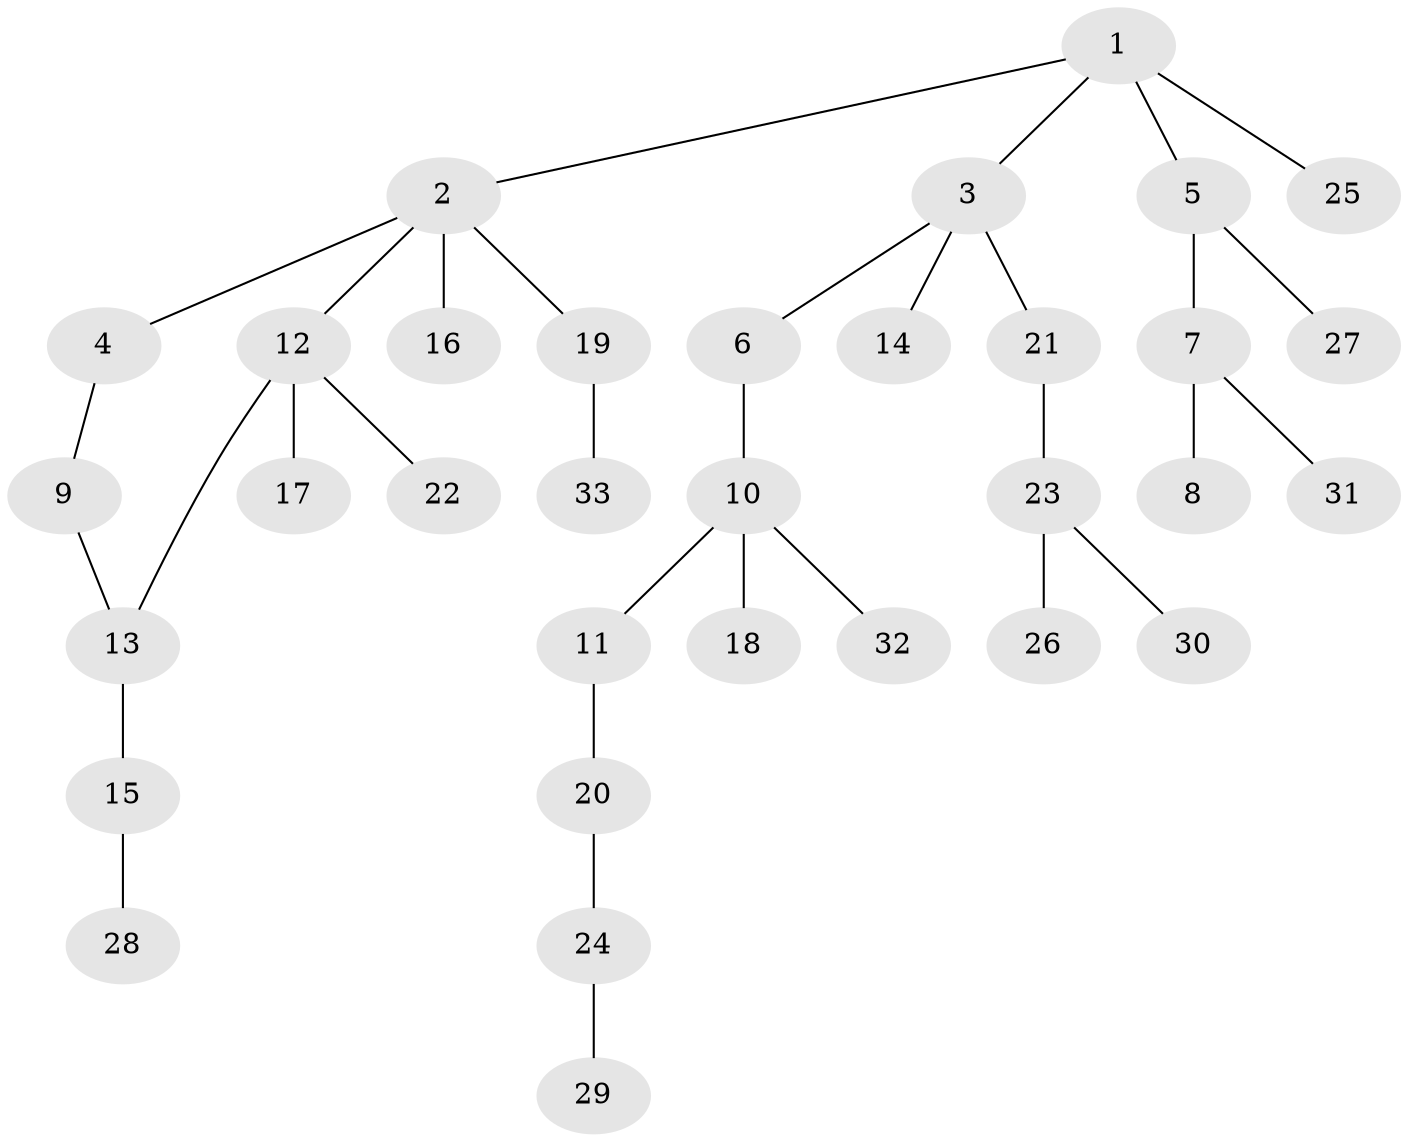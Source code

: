 // original degree distribution, {5: 0.06153846153846154, 3: 0.12307692307692308, 2: 0.3230769230769231, 7: 0.015384615384615385, 4: 0.03076923076923077, 1: 0.4461538461538462}
// Generated by graph-tools (version 1.1) at 2025/34/03/09/25 02:34:02]
// undirected, 33 vertices, 33 edges
graph export_dot {
graph [start="1"]
  node [color=gray90,style=filled];
  1;
  2;
  3;
  4;
  5;
  6;
  7;
  8;
  9;
  10;
  11;
  12;
  13;
  14;
  15;
  16;
  17;
  18;
  19;
  20;
  21;
  22;
  23;
  24;
  25;
  26;
  27;
  28;
  29;
  30;
  31;
  32;
  33;
  1 -- 2 [weight=1.0];
  1 -- 3 [weight=1.0];
  1 -- 5 [weight=1.0];
  1 -- 25 [weight=1.0];
  2 -- 4 [weight=1.0];
  2 -- 12 [weight=1.0];
  2 -- 16 [weight=1.0];
  2 -- 19 [weight=1.0];
  3 -- 6 [weight=1.0];
  3 -- 14 [weight=1.0];
  3 -- 21 [weight=1.0];
  4 -- 9 [weight=1.0];
  5 -- 7 [weight=4.0];
  5 -- 27 [weight=1.0];
  6 -- 10 [weight=1.0];
  7 -- 8 [weight=1.0];
  7 -- 31 [weight=1.0];
  9 -- 13 [weight=1.0];
  10 -- 11 [weight=1.0];
  10 -- 18 [weight=1.0];
  10 -- 32 [weight=1.0];
  11 -- 20 [weight=1.0];
  12 -- 13 [weight=1.0];
  12 -- 17 [weight=1.0];
  12 -- 22 [weight=2.0];
  13 -- 15 [weight=1.0];
  15 -- 28 [weight=1.0];
  19 -- 33 [weight=2.0];
  20 -- 24 [weight=1.0];
  21 -- 23 [weight=2.0];
  23 -- 26 [weight=1.0];
  23 -- 30 [weight=1.0];
  24 -- 29 [weight=1.0];
}
